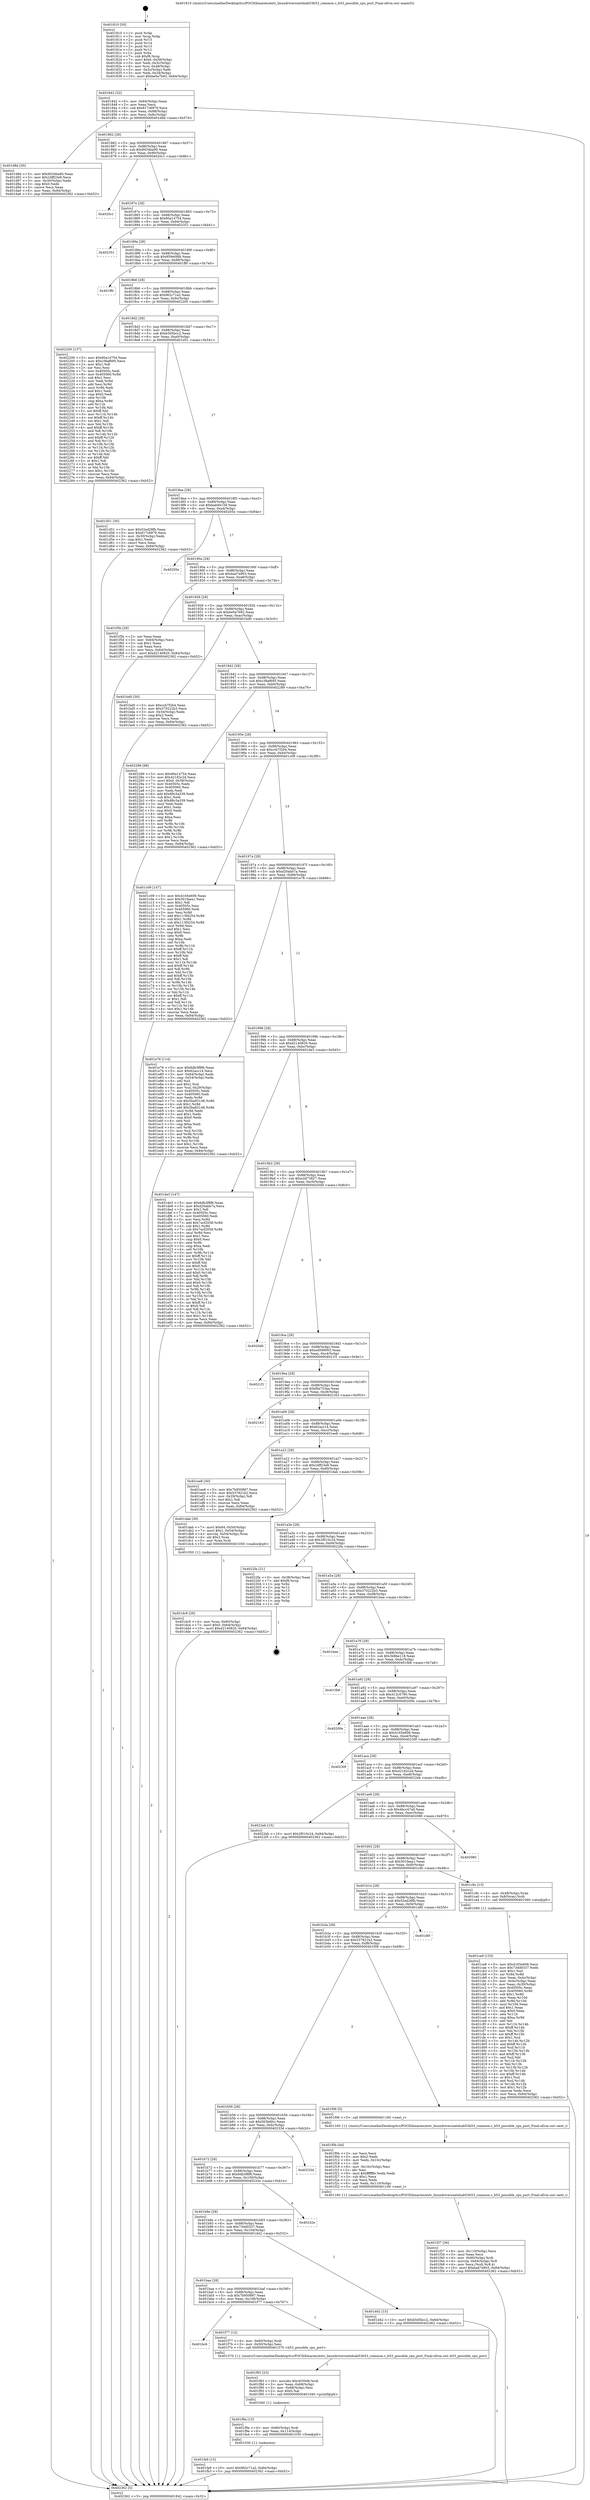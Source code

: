 digraph "0x401810" {
  label = "0x401810 (/mnt/c/Users/mathe/Desktop/tcc/POCII/binaries/extr_linuxdriversnetdsab53b53_common.c_b53_possible_cpu_port_Final-ollvm.out::main(0))"
  labelloc = "t"
  node[shape=record]

  Entry [label="",width=0.3,height=0.3,shape=circle,fillcolor=black,style=filled]
  "0x401842" [label="{
     0x401842 [32]\l
     | [instrs]\l
     &nbsp;&nbsp;0x401842 \<+6\>: mov -0x84(%rbp),%eax\l
     &nbsp;&nbsp;0x401848 \<+2\>: mov %eax,%ecx\l
     &nbsp;&nbsp;0x40184a \<+6\>: sub $0x817c6979,%ecx\l
     &nbsp;&nbsp;0x401850 \<+6\>: mov %eax,-0x88(%rbp)\l
     &nbsp;&nbsp;0x401856 \<+6\>: mov %ecx,-0x8c(%rbp)\l
     &nbsp;&nbsp;0x40185c \<+6\>: je 0000000000401d8d \<main+0x57d\>\l
  }"]
  "0x401d8d" [label="{
     0x401d8d [30]\l
     | [instrs]\l
     &nbsp;&nbsp;0x401d8d \<+5\>: mov $0x9034ba90,%eax\l
     &nbsp;&nbsp;0x401d92 \<+5\>: mov $0x24ff23e9,%ecx\l
     &nbsp;&nbsp;0x401d97 \<+3\>: mov -0x30(%rbp),%edx\l
     &nbsp;&nbsp;0x401d9a \<+3\>: cmp $0x0,%edx\l
     &nbsp;&nbsp;0x401d9d \<+3\>: cmove %ecx,%eax\l
     &nbsp;&nbsp;0x401da0 \<+6\>: mov %eax,-0x84(%rbp)\l
     &nbsp;&nbsp;0x401da6 \<+5\>: jmp 0000000000402362 \<main+0xb52\>\l
  }"]
  "0x401862" [label="{
     0x401862 [28]\l
     | [instrs]\l
     &nbsp;&nbsp;0x401862 \<+5\>: jmp 0000000000401867 \<main+0x57\>\l
     &nbsp;&nbsp;0x401867 \<+6\>: mov -0x88(%rbp),%eax\l
     &nbsp;&nbsp;0x40186d \<+5\>: sub $0x9034ba90,%eax\l
     &nbsp;&nbsp;0x401872 \<+6\>: mov %eax,-0x90(%rbp)\l
     &nbsp;&nbsp;0x401878 \<+6\>: je 00000000004020c1 \<main+0x8b1\>\l
  }"]
  Exit [label="",width=0.3,height=0.3,shape=circle,fillcolor=black,style=filled,peripheries=2]
  "0x4020c1" [label="{
     0x4020c1\l
  }", style=dashed]
  "0x40187e" [label="{
     0x40187e [28]\l
     | [instrs]\l
     &nbsp;&nbsp;0x40187e \<+5\>: jmp 0000000000401883 \<main+0x73\>\l
     &nbsp;&nbsp;0x401883 \<+6\>: mov -0x88(%rbp),%eax\l
     &nbsp;&nbsp;0x401889 \<+5\>: sub $0x90a14754,%eax\l
     &nbsp;&nbsp;0x40188e \<+6\>: mov %eax,-0x94(%rbp)\l
     &nbsp;&nbsp;0x401894 \<+6\>: je 0000000000402351 \<main+0xb41\>\l
  }"]
  "0x401fa9" [label="{
     0x401fa9 [15]\l
     | [instrs]\l
     &nbsp;&nbsp;0x401fa9 \<+10\>: movl $0x962c71a2,-0x84(%rbp)\l
     &nbsp;&nbsp;0x401fb3 \<+5\>: jmp 0000000000402362 \<main+0xb52\>\l
  }"]
  "0x402351" [label="{
     0x402351\l
  }", style=dashed]
  "0x40189a" [label="{
     0x40189a [28]\l
     | [instrs]\l
     &nbsp;&nbsp;0x40189a \<+5\>: jmp 000000000040189f \<main+0x8f\>\l
     &nbsp;&nbsp;0x40189f \<+6\>: mov -0x88(%rbp),%eax\l
     &nbsp;&nbsp;0x4018a5 \<+5\>: sub $0x959e0fdb,%eax\l
     &nbsp;&nbsp;0x4018aa \<+6\>: mov %eax,-0x98(%rbp)\l
     &nbsp;&nbsp;0x4018b0 \<+6\>: je 0000000000401ff0 \<main+0x7e0\>\l
  }"]
  "0x401f9a" [label="{
     0x401f9a [15]\l
     | [instrs]\l
     &nbsp;&nbsp;0x401f9a \<+4\>: mov -0x60(%rbp),%rdi\l
     &nbsp;&nbsp;0x401f9e \<+6\>: mov %eax,-0x114(%rbp)\l
     &nbsp;&nbsp;0x401fa4 \<+5\>: call 0000000000401030 \<free@plt\>\l
     | [calls]\l
     &nbsp;&nbsp;0x401030 \{1\} (unknown)\l
  }"]
  "0x401ff0" [label="{
     0x401ff0\l
  }", style=dashed]
  "0x4018b6" [label="{
     0x4018b6 [28]\l
     | [instrs]\l
     &nbsp;&nbsp;0x4018b6 \<+5\>: jmp 00000000004018bb \<main+0xab\>\l
     &nbsp;&nbsp;0x4018bb \<+6\>: mov -0x88(%rbp),%eax\l
     &nbsp;&nbsp;0x4018c1 \<+5\>: sub $0x962c71a2,%eax\l
     &nbsp;&nbsp;0x4018c6 \<+6\>: mov %eax,-0x9c(%rbp)\l
     &nbsp;&nbsp;0x4018cc \<+6\>: je 0000000000402200 \<main+0x9f0\>\l
  }"]
  "0x401f83" [label="{
     0x401f83 [23]\l
     | [instrs]\l
     &nbsp;&nbsp;0x401f83 \<+10\>: movabs $0x4030d6,%rdi\l
     &nbsp;&nbsp;0x401f8d \<+3\>: mov %eax,-0x68(%rbp)\l
     &nbsp;&nbsp;0x401f90 \<+3\>: mov -0x68(%rbp),%esi\l
     &nbsp;&nbsp;0x401f93 \<+2\>: mov $0x0,%al\l
     &nbsp;&nbsp;0x401f95 \<+5\>: call 0000000000401040 \<printf@plt\>\l
     | [calls]\l
     &nbsp;&nbsp;0x401040 \{1\} (unknown)\l
  }"]
  "0x402200" [label="{
     0x402200 [137]\l
     | [instrs]\l
     &nbsp;&nbsp;0x402200 \<+5\>: mov $0x90a14754,%eax\l
     &nbsp;&nbsp;0x402205 \<+5\>: mov $0xc38af695,%ecx\l
     &nbsp;&nbsp;0x40220a \<+2\>: mov $0x1,%dl\l
     &nbsp;&nbsp;0x40220c \<+2\>: xor %esi,%esi\l
     &nbsp;&nbsp;0x40220e \<+7\>: mov 0x40505c,%edi\l
     &nbsp;&nbsp;0x402215 \<+8\>: mov 0x405060,%r8d\l
     &nbsp;&nbsp;0x40221d \<+3\>: sub $0x1,%esi\l
     &nbsp;&nbsp;0x402220 \<+3\>: mov %edi,%r9d\l
     &nbsp;&nbsp;0x402223 \<+3\>: add %esi,%r9d\l
     &nbsp;&nbsp;0x402226 \<+4\>: imul %r9d,%edi\l
     &nbsp;&nbsp;0x40222a \<+3\>: and $0x1,%edi\l
     &nbsp;&nbsp;0x40222d \<+3\>: cmp $0x0,%edi\l
     &nbsp;&nbsp;0x402230 \<+4\>: sete %r10b\l
     &nbsp;&nbsp;0x402234 \<+4\>: cmp $0xa,%r8d\l
     &nbsp;&nbsp;0x402238 \<+4\>: setl %r11b\l
     &nbsp;&nbsp;0x40223c \<+3\>: mov %r10b,%bl\l
     &nbsp;&nbsp;0x40223f \<+3\>: xor $0xff,%bl\l
     &nbsp;&nbsp;0x402242 \<+3\>: mov %r11b,%r14b\l
     &nbsp;&nbsp;0x402245 \<+4\>: xor $0xff,%r14b\l
     &nbsp;&nbsp;0x402249 \<+3\>: xor $0x1,%dl\l
     &nbsp;&nbsp;0x40224c \<+3\>: mov %bl,%r15b\l
     &nbsp;&nbsp;0x40224f \<+4\>: and $0xff,%r15b\l
     &nbsp;&nbsp;0x402253 \<+3\>: and %dl,%r10b\l
     &nbsp;&nbsp;0x402256 \<+3\>: mov %r14b,%r12b\l
     &nbsp;&nbsp;0x402259 \<+4\>: and $0xff,%r12b\l
     &nbsp;&nbsp;0x40225d \<+3\>: and %dl,%r11b\l
     &nbsp;&nbsp;0x402260 \<+3\>: or %r10b,%r15b\l
     &nbsp;&nbsp;0x402263 \<+3\>: or %r11b,%r12b\l
     &nbsp;&nbsp;0x402266 \<+3\>: xor %r12b,%r15b\l
     &nbsp;&nbsp;0x402269 \<+3\>: or %r14b,%bl\l
     &nbsp;&nbsp;0x40226c \<+3\>: xor $0xff,%bl\l
     &nbsp;&nbsp;0x40226f \<+3\>: or $0x1,%dl\l
     &nbsp;&nbsp;0x402272 \<+2\>: and %dl,%bl\l
     &nbsp;&nbsp;0x402274 \<+3\>: or %bl,%r15b\l
     &nbsp;&nbsp;0x402277 \<+4\>: test $0x1,%r15b\l
     &nbsp;&nbsp;0x40227b \<+3\>: cmovne %ecx,%eax\l
     &nbsp;&nbsp;0x40227e \<+6\>: mov %eax,-0x84(%rbp)\l
     &nbsp;&nbsp;0x402284 \<+5\>: jmp 0000000000402362 \<main+0xb52\>\l
  }"]
  "0x4018d2" [label="{
     0x4018d2 [28]\l
     | [instrs]\l
     &nbsp;&nbsp;0x4018d2 \<+5\>: jmp 00000000004018d7 \<main+0xc7\>\l
     &nbsp;&nbsp;0x4018d7 \<+6\>: mov -0x88(%rbp),%eax\l
     &nbsp;&nbsp;0x4018dd \<+5\>: sub $0xb5d5bcc2,%eax\l
     &nbsp;&nbsp;0x4018e2 \<+6\>: mov %eax,-0xa0(%rbp)\l
     &nbsp;&nbsp;0x4018e8 \<+6\>: je 0000000000401d51 \<main+0x541\>\l
  }"]
  "0x401bc6" [label="{
     0x401bc6\l
  }", style=dashed]
  "0x401d51" [label="{
     0x401d51 [30]\l
     | [instrs]\l
     &nbsp;&nbsp;0x401d51 \<+5\>: mov $0x52ed28fb,%eax\l
     &nbsp;&nbsp;0x401d56 \<+5\>: mov $0x817c6979,%ecx\l
     &nbsp;&nbsp;0x401d5b \<+3\>: mov -0x30(%rbp),%edx\l
     &nbsp;&nbsp;0x401d5e \<+3\>: cmp $0x1,%edx\l
     &nbsp;&nbsp;0x401d61 \<+3\>: cmovl %ecx,%eax\l
     &nbsp;&nbsp;0x401d64 \<+6\>: mov %eax,-0x84(%rbp)\l
     &nbsp;&nbsp;0x401d6a \<+5\>: jmp 0000000000402362 \<main+0xb52\>\l
  }"]
  "0x4018ee" [label="{
     0x4018ee [28]\l
     | [instrs]\l
     &nbsp;&nbsp;0x4018ee \<+5\>: jmp 00000000004018f3 \<main+0xe3\>\l
     &nbsp;&nbsp;0x4018f3 \<+6\>: mov -0x88(%rbp),%eax\l
     &nbsp;&nbsp;0x4018f9 \<+5\>: sub $0xbab94159,%eax\l
     &nbsp;&nbsp;0x4018fe \<+6\>: mov %eax,-0xa4(%rbp)\l
     &nbsp;&nbsp;0x401904 \<+6\>: je 000000000040205e \<main+0x84e\>\l
  }"]
  "0x401f77" [label="{
     0x401f77 [12]\l
     | [instrs]\l
     &nbsp;&nbsp;0x401f77 \<+4\>: mov -0x60(%rbp),%rdi\l
     &nbsp;&nbsp;0x401f7b \<+3\>: mov -0x50(%rbp),%esi\l
     &nbsp;&nbsp;0x401f7e \<+5\>: call 0000000000401570 \<b53_possible_cpu_port\>\l
     | [calls]\l
     &nbsp;&nbsp;0x401570 \{1\} (/mnt/c/Users/mathe/Desktop/tcc/POCII/binaries/extr_linuxdriversnetdsab53b53_common.c_b53_possible_cpu_port_Final-ollvm.out::b53_possible_cpu_port)\l
  }"]
  "0x40205e" [label="{
     0x40205e\l
  }", style=dashed]
  "0x40190a" [label="{
     0x40190a [28]\l
     | [instrs]\l
     &nbsp;&nbsp;0x40190a \<+5\>: jmp 000000000040190f \<main+0xff\>\l
     &nbsp;&nbsp;0x40190f \<+6\>: mov -0x88(%rbp),%eax\l
     &nbsp;&nbsp;0x401915 \<+5\>: sub $0xbad7e903,%eax\l
     &nbsp;&nbsp;0x40191a \<+6\>: mov %eax,-0xa8(%rbp)\l
     &nbsp;&nbsp;0x401920 \<+6\>: je 0000000000401f5b \<main+0x74b\>\l
  }"]
  "0x401f37" [label="{
     0x401f37 [36]\l
     | [instrs]\l
     &nbsp;&nbsp;0x401f37 \<+6\>: mov -0x110(%rbp),%ecx\l
     &nbsp;&nbsp;0x401f3d \<+3\>: imul %eax,%ecx\l
     &nbsp;&nbsp;0x401f40 \<+4\>: mov -0x60(%rbp),%rdi\l
     &nbsp;&nbsp;0x401f44 \<+4\>: movslq -0x64(%rbp),%r8\l
     &nbsp;&nbsp;0x401f48 \<+4\>: mov %ecx,(%rdi,%r8,4)\l
     &nbsp;&nbsp;0x401f4c \<+10\>: movl $0xbad7e903,-0x84(%rbp)\l
     &nbsp;&nbsp;0x401f56 \<+5\>: jmp 0000000000402362 \<main+0xb52\>\l
  }"]
  "0x401f5b" [label="{
     0x401f5b [28]\l
     | [instrs]\l
     &nbsp;&nbsp;0x401f5b \<+2\>: xor %eax,%eax\l
     &nbsp;&nbsp;0x401f5d \<+3\>: mov -0x64(%rbp),%ecx\l
     &nbsp;&nbsp;0x401f60 \<+3\>: sub $0x1,%eax\l
     &nbsp;&nbsp;0x401f63 \<+2\>: sub %eax,%ecx\l
     &nbsp;&nbsp;0x401f65 \<+3\>: mov %ecx,-0x64(%rbp)\l
     &nbsp;&nbsp;0x401f68 \<+10\>: movl $0xd2140820,-0x84(%rbp)\l
     &nbsp;&nbsp;0x401f72 \<+5\>: jmp 0000000000402362 \<main+0xb52\>\l
  }"]
  "0x401926" [label="{
     0x401926 [28]\l
     | [instrs]\l
     &nbsp;&nbsp;0x401926 \<+5\>: jmp 000000000040192b \<main+0x11b\>\l
     &nbsp;&nbsp;0x40192b \<+6\>: mov -0x88(%rbp),%eax\l
     &nbsp;&nbsp;0x401931 \<+5\>: sub $0xbe0a7b92,%eax\l
     &nbsp;&nbsp;0x401936 \<+6\>: mov %eax,-0xac(%rbp)\l
     &nbsp;&nbsp;0x40193c \<+6\>: je 0000000000401bd0 \<main+0x3c0\>\l
  }"]
  "0x401f0b" [label="{
     0x401f0b [44]\l
     | [instrs]\l
     &nbsp;&nbsp;0x401f0b \<+2\>: xor %ecx,%ecx\l
     &nbsp;&nbsp;0x401f0d \<+5\>: mov $0x2,%edx\l
     &nbsp;&nbsp;0x401f12 \<+6\>: mov %edx,-0x10c(%rbp)\l
     &nbsp;&nbsp;0x401f18 \<+1\>: cltd\l
     &nbsp;&nbsp;0x401f19 \<+6\>: mov -0x10c(%rbp),%esi\l
     &nbsp;&nbsp;0x401f1f \<+2\>: idiv %esi\l
     &nbsp;&nbsp;0x401f21 \<+6\>: imul $0xfffffffe,%edx,%edx\l
     &nbsp;&nbsp;0x401f27 \<+3\>: sub $0x1,%ecx\l
     &nbsp;&nbsp;0x401f2a \<+2\>: sub %ecx,%edx\l
     &nbsp;&nbsp;0x401f2c \<+6\>: mov %edx,-0x110(%rbp)\l
     &nbsp;&nbsp;0x401f32 \<+5\>: call 0000000000401160 \<next_i\>\l
     | [calls]\l
     &nbsp;&nbsp;0x401160 \{1\} (/mnt/c/Users/mathe/Desktop/tcc/POCII/binaries/extr_linuxdriversnetdsab53b53_common.c_b53_possible_cpu_port_Final-ollvm.out::next_i)\l
  }"]
  "0x401bd0" [label="{
     0x401bd0 [30]\l
     | [instrs]\l
     &nbsp;&nbsp;0x401bd0 \<+5\>: mov $0xccb7f2b4,%eax\l
     &nbsp;&nbsp;0x401bd5 \<+5\>: mov $0x370222b3,%ecx\l
     &nbsp;&nbsp;0x401bda \<+3\>: mov -0x34(%rbp),%edx\l
     &nbsp;&nbsp;0x401bdd \<+3\>: cmp $0x2,%edx\l
     &nbsp;&nbsp;0x401be0 \<+3\>: cmovne %ecx,%eax\l
     &nbsp;&nbsp;0x401be3 \<+6\>: mov %eax,-0x84(%rbp)\l
     &nbsp;&nbsp;0x401be9 \<+5\>: jmp 0000000000402362 \<main+0xb52\>\l
  }"]
  "0x401942" [label="{
     0x401942 [28]\l
     | [instrs]\l
     &nbsp;&nbsp;0x401942 \<+5\>: jmp 0000000000401947 \<main+0x137\>\l
     &nbsp;&nbsp;0x401947 \<+6\>: mov -0x88(%rbp),%eax\l
     &nbsp;&nbsp;0x40194d \<+5\>: sub $0xc38af695,%eax\l
     &nbsp;&nbsp;0x401952 \<+6\>: mov %eax,-0xb0(%rbp)\l
     &nbsp;&nbsp;0x401958 \<+6\>: je 0000000000402289 \<main+0xa79\>\l
  }"]
  "0x402362" [label="{
     0x402362 [5]\l
     | [instrs]\l
     &nbsp;&nbsp;0x402362 \<+5\>: jmp 0000000000401842 \<main+0x32\>\l
  }"]
  "0x401810" [label="{
     0x401810 [50]\l
     | [instrs]\l
     &nbsp;&nbsp;0x401810 \<+1\>: push %rbp\l
     &nbsp;&nbsp;0x401811 \<+3\>: mov %rsp,%rbp\l
     &nbsp;&nbsp;0x401814 \<+2\>: push %r15\l
     &nbsp;&nbsp;0x401816 \<+2\>: push %r14\l
     &nbsp;&nbsp;0x401818 \<+2\>: push %r13\l
     &nbsp;&nbsp;0x40181a \<+2\>: push %r12\l
     &nbsp;&nbsp;0x40181c \<+1\>: push %rbx\l
     &nbsp;&nbsp;0x40181d \<+7\>: sub $0xf8,%rsp\l
     &nbsp;&nbsp;0x401824 \<+7\>: movl $0x0,-0x38(%rbp)\l
     &nbsp;&nbsp;0x40182b \<+3\>: mov %edi,-0x3c(%rbp)\l
     &nbsp;&nbsp;0x40182e \<+4\>: mov %rsi,-0x48(%rbp)\l
     &nbsp;&nbsp;0x401832 \<+3\>: mov -0x3c(%rbp),%edi\l
     &nbsp;&nbsp;0x401835 \<+3\>: mov %edi,-0x34(%rbp)\l
     &nbsp;&nbsp;0x401838 \<+10\>: movl $0xbe0a7b92,-0x84(%rbp)\l
  }"]
  "0x401dc9" [label="{
     0x401dc9 [26]\l
     | [instrs]\l
     &nbsp;&nbsp;0x401dc9 \<+4\>: mov %rax,-0x60(%rbp)\l
     &nbsp;&nbsp;0x401dcd \<+7\>: movl $0x0,-0x64(%rbp)\l
     &nbsp;&nbsp;0x401dd4 \<+10\>: movl $0xd2140820,-0x84(%rbp)\l
     &nbsp;&nbsp;0x401dde \<+5\>: jmp 0000000000402362 \<main+0xb52\>\l
  }"]
  "0x402289" [label="{
     0x402289 [98]\l
     | [instrs]\l
     &nbsp;&nbsp;0x402289 \<+5\>: mov $0x90a14754,%eax\l
     &nbsp;&nbsp;0x40228e \<+5\>: mov $0x42182c2d,%ecx\l
     &nbsp;&nbsp;0x402293 \<+7\>: movl $0x0,-0x38(%rbp)\l
     &nbsp;&nbsp;0x40229a \<+7\>: mov 0x40505c,%edx\l
     &nbsp;&nbsp;0x4022a1 \<+7\>: mov 0x405060,%esi\l
     &nbsp;&nbsp;0x4022a8 \<+2\>: mov %edx,%edi\l
     &nbsp;&nbsp;0x4022aa \<+6\>: add $0x88c3a339,%edi\l
     &nbsp;&nbsp;0x4022b0 \<+3\>: sub $0x1,%edi\l
     &nbsp;&nbsp;0x4022b3 \<+6\>: sub $0x88c3a339,%edi\l
     &nbsp;&nbsp;0x4022b9 \<+3\>: imul %edi,%edx\l
     &nbsp;&nbsp;0x4022bc \<+3\>: and $0x1,%edx\l
     &nbsp;&nbsp;0x4022bf \<+3\>: cmp $0x0,%edx\l
     &nbsp;&nbsp;0x4022c2 \<+4\>: sete %r8b\l
     &nbsp;&nbsp;0x4022c6 \<+3\>: cmp $0xa,%esi\l
     &nbsp;&nbsp;0x4022c9 \<+4\>: setl %r9b\l
     &nbsp;&nbsp;0x4022cd \<+3\>: mov %r8b,%r10b\l
     &nbsp;&nbsp;0x4022d0 \<+3\>: and %r9b,%r10b\l
     &nbsp;&nbsp;0x4022d3 \<+3\>: xor %r9b,%r8b\l
     &nbsp;&nbsp;0x4022d6 \<+3\>: or %r8b,%r10b\l
     &nbsp;&nbsp;0x4022d9 \<+4\>: test $0x1,%r10b\l
     &nbsp;&nbsp;0x4022dd \<+3\>: cmovne %ecx,%eax\l
     &nbsp;&nbsp;0x4022e0 \<+6\>: mov %eax,-0x84(%rbp)\l
     &nbsp;&nbsp;0x4022e6 \<+5\>: jmp 0000000000402362 \<main+0xb52\>\l
  }"]
  "0x40195e" [label="{
     0x40195e [28]\l
     | [instrs]\l
     &nbsp;&nbsp;0x40195e \<+5\>: jmp 0000000000401963 \<main+0x153\>\l
     &nbsp;&nbsp;0x401963 \<+6\>: mov -0x88(%rbp),%eax\l
     &nbsp;&nbsp;0x401969 \<+5\>: sub $0xccb7f2b4,%eax\l
     &nbsp;&nbsp;0x40196e \<+6\>: mov %eax,-0xb4(%rbp)\l
     &nbsp;&nbsp;0x401974 \<+6\>: je 0000000000401c09 \<main+0x3f9\>\l
  }"]
  "0x401baa" [label="{
     0x401baa [28]\l
     | [instrs]\l
     &nbsp;&nbsp;0x401baa \<+5\>: jmp 0000000000401baf \<main+0x39f\>\l
     &nbsp;&nbsp;0x401baf \<+6\>: mov -0x88(%rbp),%eax\l
     &nbsp;&nbsp;0x401bb5 \<+5\>: sub $0x7b950887,%eax\l
     &nbsp;&nbsp;0x401bba \<+6\>: mov %eax,-0x108(%rbp)\l
     &nbsp;&nbsp;0x401bc0 \<+6\>: je 0000000000401f77 \<main+0x767\>\l
  }"]
  "0x401c09" [label="{
     0x401c09 [147]\l
     | [instrs]\l
     &nbsp;&nbsp;0x401c09 \<+5\>: mov $0x4165e606,%eax\l
     &nbsp;&nbsp;0x401c0e \<+5\>: mov $0x501faea1,%ecx\l
     &nbsp;&nbsp;0x401c13 \<+2\>: mov $0x1,%dl\l
     &nbsp;&nbsp;0x401c15 \<+7\>: mov 0x40505c,%esi\l
     &nbsp;&nbsp;0x401c1c \<+7\>: mov 0x405060,%edi\l
     &nbsp;&nbsp;0x401c23 \<+3\>: mov %esi,%r8d\l
     &nbsp;&nbsp;0x401c26 \<+7\>: add $0x113f4254,%r8d\l
     &nbsp;&nbsp;0x401c2d \<+4\>: sub $0x1,%r8d\l
     &nbsp;&nbsp;0x401c31 \<+7\>: sub $0x113f4254,%r8d\l
     &nbsp;&nbsp;0x401c38 \<+4\>: imul %r8d,%esi\l
     &nbsp;&nbsp;0x401c3c \<+3\>: and $0x1,%esi\l
     &nbsp;&nbsp;0x401c3f \<+3\>: cmp $0x0,%esi\l
     &nbsp;&nbsp;0x401c42 \<+4\>: sete %r9b\l
     &nbsp;&nbsp;0x401c46 \<+3\>: cmp $0xa,%edi\l
     &nbsp;&nbsp;0x401c49 \<+4\>: setl %r10b\l
     &nbsp;&nbsp;0x401c4d \<+3\>: mov %r9b,%r11b\l
     &nbsp;&nbsp;0x401c50 \<+4\>: xor $0xff,%r11b\l
     &nbsp;&nbsp;0x401c54 \<+3\>: mov %r10b,%bl\l
     &nbsp;&nbsp;0x401c57 \<+3\>: xor $0xff,%bl\l
     &nbsp;&nbsp;0x401c5a \<+3\>: xor $0x1,%dl\l
     &nbsp;&nbsp;0x401c5d \<+3\>: mov %r11b,%r14b\l
     &nbsp;&nbsp;0x401c60 \<+4\>: and $0xff,%r14b\l
     &nbsp;&nbsp;0x401c64 \<+3\>: and %dl,%r9b\l
     &nbsp;&nbsp;0x401c67 \<+3\>: mov %bl,%r15b\l
     &nbsp;&nbsp;0x401c6a \<+4\>: and $0xff,%r15b\l
     &nbsp;&nbsp;0x401c6e \<+3\>: and %dl,%r10b\l
     &nbsp;&nbsp;0x401c71 \<+3\>: or %r9b,%r14b\l
     &nbsp;&nbsp;0x401c74 \<+3\>: or %r10b,%r15b\l
     &nbsp;&nbsp;0x401c77 \<+3\>: xor %r15b,%r14b\l
     &nbsp;&nbsp;0x401c7a \<+3\>: or %bl,%r11b\l
     &nbsp;&nbsp;0x401c7d \<+4\>: xor $0xff,%r11b\l
     &nbsp;&nbsp;0x401c81 \<+3\>: or $0x1,%dl\l
     &nbsp;&nbsp;0x401c84 \<+3\>: and %dl,%r11b\l
     &nbsp;&nbsp;0x401c87 \<+3\>: or %r11b,%r14b\l
     &nbsp;&nbsp;0x401c8a \<+4\>: test $0x1,%r14b\l
     &nbsp;&nbsp;0x401c8e \<+3\>: cmovne %ecx,%eax\l
     &nbsp;&nbsp;0x401c91 \<+6\>: mov %eax,-0x84(%rbp)\l
     &nbsp;&nbsp;0x401c97 \<+5\>: jmp 0000000000402362 \<main+0xb52\>\l
  }"]
  "0x40197a" [label="{
     0x40197a [28]\l
     | [instrs]\l
     &nbsp;&nbsp;0x40197a \<+5\>: jmp 000000000040197f \<main+0x16f\>\l
     &nbsp;&nbsp;0x40197f \<+6\>: mov -0x88(%rbp),%eax\l
     &nbsp;&nbsp;0x401985 \<+5\>: sub $0xd20abb7a,%eax\l
     &nbsp;&nbsp;0x40198a \<+6\>: mov %eax,-0xb8(%rbp)\l
     &nbsp;&nbsp;0x401990 \<+6\>: je 0000000000401e76 \<main+0x666\>\l
  }"]
  "0x401d42" [label="{
     0x401d42 [15]\l
     | [instrs]\l
     &nbsp;&nbsp;0x401d42 \<+10\>: movl $0xb5d5bcc2,-0x84(%rbp)\l
     &nbsp;&nbsp;0x401d4c \<+5\>: jmp 0000000000402362 \<main+0xb52\>\l
  }"]
  "0x401e76" [label="{
     0x401e76 [114]\l
     | [instrs]\l
     &nbsp;&nbsp;0x401e76 \<+5\>: mov $0x6db3f8f6,%eax\l
     &nbsp;&nbsp;0x401e7b \<+5\>: mov $0x62acc14,%ecx\l
     &nbsp;&nbsp;0x401e80 \<+3\>: mov -0x64(%rbp),%edx\l
     &nbsp;&nbsp;0x401e83 \<+3\>: cmp -0x54(%rbp),%edx\l
     &nbsp;&nbsp;0x401e86 \<+4\>: setl %sil\l
     &nbsp;&nbsp;0x401e8a \<+4\>: and $0x1,%sil\l
     &nbsp;&nbsp;0x401e8e \<+4\>: mov %sil,-0x29(%rbp)\l
     &nbsp;&nbsp;0x401e92 \<+7\>: mov 0x40505c,%edx\l
     &nbsp;&nbsp;0x401e99 \<+7\>: mov 0x405060,%edi\l
     &nbsp;&nbsp;0x401ea0 \<+3\>: mov %edx,%r8d\l
     &nbsp;&nbsp;0x401ea3 \<+7\>: sub $0x5ba83148,%r8d\l
     &nbsp;&nbsp;0x401eaa \<+4\>: sub $0x1,%r8d\l
     &nbsp;&nbsp;0x401eae \<+7\>: add $0x5ba83148,%r8d\l
     &nbsp;&nbsp;0x401eb5 \<+4\>: imul %r8d,%edx\l
     &nbsp;&nbsp;0x401eb9 \<+3\>: and $0x1,%edx\l
     &nbsp;&nbsp;0x401ebc \<+3\>: cmp $0x0,%edx\l
     &nbsp;&nbsp;0x401ebf \<+4\>: sete %sil\l
     &nbsp;&nbsp;0x401ec3 \<+3\>: cmp $0xa,%edi\l
     &nbsp;&nbsp;0x401ec6 \<+4\>: setl %r9b\l
     &nbsp;&nbsp;0x401eca \<+3\>: mov %sil,%r10b\l
     &nbsp;&nbsp;0x401ecd \<+3\>: and %r9b,%r10b\l
     &nbsp;&nbsp;0x401ed0 \<+3\>: xor %r9b,%sil\l
     &nbsp;&nbsp;0x401ed3 \<+3\>: or %sil,%r10b\l
     &nbsp;&nbsp;0x401ed6 \<+4\>: test $0x1,%r10b\l
     &nbsp;&nbsp;0x401eda \<+3\>: cmovne %ecx,%eax\l
     &nbsp;&nbsp;0x401edd \<+6\>: mov %eax,-0x84(%rbp)\l
     &nbsp;&nbsp;0x401ee3 \<+5\>: jmp 0000000000402362 \<main+0xb52\>\l
  }"]
  "0x401996" [label="{
     0x401996 [28]\l
     | [instrs]\l
     &nbsp;&nbsp;0x401996 \<+5\>: jmp 000000000040199b \<main+0x18b\>\l
     &nbsp;&nbsp;0x40199b \<+6\>: mov -0x88(%rbp),%eax\l
     &nbsp;&nbsp;0x4019a1 \<+5\>: sub $0xd2140820,%eax\l
     &nbsp;&nbsp;0x4019a6 \<+6\>: mov %eax,-0xbc(%rbp)\l
     &nbsp;&nbsp;0x4019ac \<+6\>: je 0000000000401de3 \<main+0x5d3\>\l
  }"]
  "0x401b8e" [label="{
     0x401b8e [28]\l
     | [instrs]\l
     &nbsp;&nbsp;0x401b8e \<+5\>: jmp 0000000000401b93 \<main+0x383\>\l
     &nbsp;&nbsp;0x401b93 \<+6\>: mov -0x88(%rbp),%eax\l
     &nbsp;&nbsp;0x401b99 \<+5\>: sub $0x73dd0337,%eax\l
     &nbsp;&nbsp;0x401b9e \<+6\>: mov %eax,-0x104(%rbp)\l
     &nbsp;&nbsp;0x401ba4 \<+6\>: je 0000000000401d42 \<main+0x532\>\l
  }"]
  "0x401de3" [label="{
     0x401de3 [147]\l
     | [instrs]\l
     &nbsp;&nbsp;0x401de3 \<+5\>: mov $0x6db3f8f6,%eax\l
     &nbsp;&nbsp;0x401de8 \<+5\>: mov $0xd20abb7a,%ecx\l
     &nbsp;&nbsp;0x401ded \<+2\>: mov $0x1,%dl\l
     &nbsp;&nbsp;0x401def \<+7\>: mov 0x40505c,%esi\l
     &nbsp;&nbsp;0x401df6 \<+7\>: mov 0x405060,%edi\l
     &nbsp;&nbsp;0x401dfd \<+3\>: mov %esi,%r8d\l
     &nbsp;&nbsp;0x401e00 \<+7\>: add $0x7acf2058,%r8d\l
     &nbsp;&nbsp;0x401e07 \<+4\>: sub $0x1,%r8d\l
     &nbsp;&nbsp;0x401e0b \<+7\>: sub $0x7acf2058,%r8d\l
     &nbsp;&nbsp;0x401e12 \<+4\>: imul %r8d,%esi\l
     &nbsp;&nbsp;0x401e16 \<+3\>: and $0x1,%esi\l
     &nbsp;&nbsp;0x401e19 \<+3\>: cmp $0x0,%esi\l
     &nbsp;&nbsp;0x401e1c \<+4\>: sete %r9b\l
     &nbsp;&nbsp;0x401e20 \<+3\>: cmp $0xa,%edi\l
     &nbsp;&nbsp;0x401e23 \<+4\>: setl %r10b\l
     &nbsp;&nbsp;0x401e27 \<+3\>: mov %r9b,%r11b\l
     &nbsp;&nbsp;0x401e2a \<+4\>: xor $0xff,%r11b\l
     &nbsp;&nbsp;0x401e2e \<+3\>: mov %r10b,%bl\l
     &nbsp;&nbsp;0x401e31 \<+3\>: xor $0xff,%bl\l
     &nbsp;&nbsp;0x401e34 \<+3\>: xor $0x0,%dl\l
     &nbsp;&nbsp;0x401e37 \<+3\>: mov %r11b,%r14b\l
     &nbsp;&nbsp;0x401e3a \<+4\>: and $0x0,%r14b\l
     &nbsp;&nbsp;0x401e3e \<+3\>: and %dl,%r9b\l
     &nbsp;&nbsp;0x401e41 \<+3\>: mov %bl,%r15b\l
     &nbsp;&nbsp;0x401e44 \<+4\>: and $0x0,%r15b\l
     &nbsp;&nbsp;0x401e48 \<+3\>: and %dl,%r10b\l
     &nbsp;&nbsp;0x401e4b \<+3\>: or %r9b,%r14b\l
     &nbsp;&nbsp;0x401e4e \<+3\>: or %r10b,%r15b\l
     &nbsp;&nbsp;0x401e51 \<+3\>: xor %r15b,%r14b\l
     &nbsp;&nbsp;0x401e54 \<+3\>: or %bl,%r11b\l
     &nbsp;&nbsp;0x401e57 \<+4\>: xor $0xff,%r11b\l
     &nbsp;&nbsp;0x401e5b \<+3\>: or $0x0,%dl\l
     &nbsp;&nbsp;0x401e5e \<+3\>: and %dl,%r11b\l
     &nbsp;&nbsp;0x401e61 \<+3\>: or %r11b,%r14b\l
     &nbsp;&nbsp;0x401e64 \<+4\>: test $0x1,%r14b\l
     &nbsp;&nbsp;0x401e68 \<+3\>: cmovne %ecx,%eax\l
     &nbsp;&nbsp;0x401e6b \<+6\>: mov %eax,-0x84(%rbp)\l
     &nbsp;&nbsp;0x401e71 \<+5\>: jmp 0000000000402362 \<main+0xb52\>\l
  }"]
  "0x4019b2" [label="{
     0x4019b2 [28]\l
     | [instrs]\l
     &nbsp;&nbsp;0x4019b2 \<+5\>: jmp 00000000004019b7 \<main+0x1a7\>\l
     &nbsp;&nbsp;0x4019b7 \<+6\>: mov -0x88(%rbp),%eax\l
     &nbsp;&nbsp;0x4019bd \<+5\>: sub $0xe2d73827,%eax\l
     &nbsp;&nbsp;0x4019c2 \<+6\>: mov %eax,-0xc0(%rbp)\l
     &nbsp;&nbsp;0x4019c8 \<+6\>: je 00000000004020d0 \<main+0x8c0\>\l
  }"]
  "0x40232e" [label="{
     0x40232e\l
  }", style=dashed]
  "0x4020d0" [label="{
     0x4020d0\l
  }", style=dashed]
  "0x4019ce" [label="{
     0x4019ce [28]\l
     | [instrs]\l
     &nbsp;&nbsp;0x4019ce \<+5\>: jmp 00000000004019d3 \<main+0x1c3\>\l
     &nbsp;&nbsp;0x4019d3 \<+6\>: mov -0x88(%rbp),%eax\l
     &nbsp;&nbsp;0x4019d9 \<+5\>: sub $0xed599003,%eax\l
     &nbsp;&nbsp;0x4019de \<+6\>: mov %eax,-0xc4(%rbp)\l
     &nbsp;&nbsp;0x4019e4 \<+6\>: je 00000000004021f1 \<main+0x9e1\>\l
  }"]
  "0x401b72" [label="{
     0x401b72 [28]\l
     | [instrs]\l
     &nbsp;&nbsp;0x401b72 \<+5\>: jmp 0000000000401b77 \<main+0x367\>\l
     &nbsp;&nbsp;0x401b77 \<+6\>: mov -0x88(%rbp),%eax\l
     &nbsp;&nbsp;0x401b7d \<+5\>: sub $0x6db3f8f6,%eax\l
     &nbsp;&nbsp;0x401b82 \<+6\>: mov %eax,-0x100(%rbp)\l
     &nbsp;&nbsp;0x401b88 \<+6\>: je 000000000040232e \<main+0xb1e\>\l
  }"]
  "0x4021f1" [label="{
     0x4021f1\l
  }", style=dashed]
  "0x4019ea" [label="{
     0x4019ea [28]\l
     | [instrs]\l
     &nbsp;&nbsp;0x4019ea \<+5\>: jmp 00000000004019ef \<main+0x1df\>\l
     &nbsp;&nbsp;0x4019ef \<+6\>: mov -0x88(%rbp),%eax\l
     &nbsp;&nbsp;0x4019f5 \<+5\>: sub $0xf6a753aa,%eax\l
     &nbsp;&nbsp;0x4019fa \<+6\>: mov %eax,-0xc8(%rbp)\l
     &nbsp;&nbsp;0x401a00 \<+6\>: je 0000000000402163 \<main+0x953\>\l
  }"]
  "0x40233d" [label="{
     0x40233d\l
  }", style=dashed]
  "0x402163" [label="{
     0x402163\l
  }", style=dashed]
  "0x401a06" [label="{
     0x401a06 [28]\l
     | [instrs]\l
     &nbsp;&nbsp;0x401a06 \<+5\>: jmp 0000000000401a0b \<main+0x1fb\>\l
     &nbsp;&nbsp;0x401a0b \<+6\>: mov -0x88(%rbp),%eax\l
     &nbsp;&nbsp;0x401a11 \<+5\>: sub $0x62acc14,%eax\l
     &nbsp;&nbsp;0x401a16 \<+6\>: mov %eax,-0xcc(%rbp)\l
     &nbsp;&nbsp;0x401a1c \<+6\>: je 0000000000401ee8 \<main+0x6d8\>\l
  }"]
  "0x401b56" [label="{
     0x401b56 [28]\l
     | [instrs]\l
     &nbsp;&nbsp;0x401b56 \<+5\>: jmp 0000000000401b5b \<main+0x34b\>\l
     &nbsp;&nbsp;0x401b5b \<+6\>: mov -0x88(%rbp),%eax\l
     &nbsp;&nbsp;0x401b61 \<+5\>: sub $0x563b6fcc,%eax\l
     &nbsp;&nbsp;0x401b66 \<+6\>: mov %eax,-0xfc(%rbp)\l
     &nbsp;&nbsp;0x401b6c \<+6\>: je 000000000040233d \<main+0xb2d\>\l
  }"]
  "0x401ee8" [label="{
     0x401ee8 [30]\l
     | [instrs]\l
     &nbsp;&nbsp;0x401ee8 \<+5\>: mov $0x7b950887,%eax\l
     &nbsp;&nbsp;0x401eed \<+5\>: mov $0x537821b2,%ecx\l
     &nbsp;&nbsp;0x401ef2 \<+3\>: mov -0x29(%rbp),%dl\l
     &nbsp;&nbsp;0x401ef5 \<+3\>: test $0x1,%dl\l
     &nbsp;&nbsp;0x401ef8 \<+3\>: cmovne %ecx,%eax\l
     &nbsp;&nbsp;0x401efb \<+6\>: mov %eax,-0x84(%rbp)\l
     &nbsp;&nbsp;0x401f01 \<+5\>: jmp 0000000000402362 \<main+0xb52\>\l
  }"]
  "0x401a22" [label="{
     0x401a22 [28]\l
     | [instrs]\l
     &nbsp;&nbsp;0x401a22 \<+5\>: jmp 0000000000401a27 \<main+0x217\>\l
     &nbsp;&nbsp;0x401a27 \<+6\>: mov -0x88(%rbp),%eax\l
     &nbsp;&nbsp;0x401a2d \<+5\>: sub $0x24ff23e9,%eax\l
     &nbsp;&nbsp;0x401a32 \<+6\>: mov %eax,-0xd0(%rbp)\l
     &nbsp;&nbsp;0x401a38 \<+6\>: je 0000000000401dab \<main+0x59b\>\l
  }"]
  "0x401f06" [label="{
     0x401f06 [5]\l
     | [instrs]\l
     &nbsp;&nbsp;0x401f06 \<+5\>: call 0000000000401160 \<next_i\>\l
     | [calls]\l
     &nbsp;&nbsp;0x401160 \{1\} (/mnt/c/Users/mathe/Desktop/tcc/POCII/binaries/extr_linuxdriversnetdsab53b53_common.c_b53_possible_cpu_port_Final-ollvm.out::next_i)\l
  }"]
  "0x401dab" [label="{
     0x401dab [30]\l
     | [instrs]\l
     &nbsp;&nbsp;0x401dab \<+7\>: movl $0x64,-0x50(%rbp)\l
     &nbsp;&nbsp;0x401db2 \<+7\>: movl $0x1,-0x54(%rbp)\l
     &nbsp;&nbsp;0x401db9 \<+4\>: movslq -0x54(%rbp),%rax\l
     &nbsp;&nbsp;0x401dbd \<+4\>: shl $0x2,%rax\l
     &nbsp;&nbsp;0x401dc1 \<+3\>: mov %rax,%rdi\l
     &nbsp;&nbsp;0x401dc4 \<+5\>: call 0000000000401050 \<malloc@plt\>\l
     | [calls]\l
     &nbsp;&nbsp;0x401050 \{1\} (unknown)\l
  }"]
  "0x401a3e" [label="{
     0x401a3e [28]\l
     | [instrs]\l
     &nbsp;&nbsp;0x401a3e \<+5\>: jmp 0000000000401a43 \<main+0x233\>\l
     &nbsp;&nbsp;0x401a43 \<+6\>: mov -0x88(%rbp),%eax\l
     &nbsp;&nbsp;0x401a49 \<+5\>: sub $0x2f010c24,%eax\l
     &nbsp;&nbsp;0x401a4e \<+6\>: mov %eax,-0xd4(%rbp)\l
     &nbsp;&nbsp;0x401a54 \<+6\>: je 00000000004022fa \<main+0xaea\>\l
  }"]
  "0x401b3a" [label="{
     0x401b3a [28]\l
     | [instrs]\l
     &nbsp;&nbsp;0x401b3a \<+5\>: jmp 0000000000401b3f \<main+0x32f\>\l
     &nbsp;&nbsp;0x401b3f \<+6\>: mov -0x88(%rbp),%eax\l
     &nbsp;&nbsp;0x401b45 \<+5\>: sub $0x537821b2,%eax\l
     &nbsp;&nbsp;0x401b4a \<+6\>: mov %eax,-0xf8(%rbp)\l
     &nbsp;&nbsp;0x401b50 \<+6\>: je 0000000000401f06 \<main+0x6f6\>\l
  }"]
  "0x4022fa" [label="{
     0x4022fa [21]\l
     | [instrs]\l
     &nbsp;&nbsp;0x4022fa \<+3\>: mov -0x38(%rbp),%eax\l
     &nbsp;&nbsp;0x4022fd \<+7\>: add $0xf8,%rsp\l
     &nbsp;&nbsp;0x402304 \<+1\>: pop %rbx\l
     &nbsp;&nbsp;0x402305 \<+2\>: pop %r12\l
     &nbsp;&nbsp;0x402307 \<+2\>: pop %r13\l
     &nbsp;&nbsp;0x402309 \<+2\>: pop %r14\l
     &nbsp;&nbsp;0x40230b \<+2\>: pop %r15\l
     &nbsp;&nbsp;0x40230d \<+1\>: pop %rbp\l
     &nbsp;&nbsp;0x40230e \<+1\>: ret\l
  }"]
  "0x401a5a" [label="{
     0x401a5a [28]\l
     | [instrs]\l
     &nbsp;&nbsp;0x401a5a \<+5\>: jmp 0000000000401a5f \<main+0x24f\>\l
     &nbsp;&nbsp;0x401a5f \<+6\>: mov -0x88(%rbp),%eax\l
     &nbsp;&nbsp;0x401a65 \<+5\>: sub $0x370222b3,%eax\l
     &nbsp;&nbsp;0x401a6a \<+6\>: mov %eax,-0xd8(%rbp)\l
     &nbsp;&nbsp;0x401a70 \<+6\>: je 0000000000401bee \<main+0x3de\>\l
  }"]
  "0x401d6f" [label="{
     0x401d6f\l
  }", style=dashed]
  "0x401bee" [label="{
     0x401bee\l
  }", style=dashed]
  "0x401a76" [label="{
     0x401a76 [28]\l
     | [instrs]\l
     &nbsp;&nbsp;0x401a76 \<+5\>: jmp 0000000000401a7b \<main+0x26b\>\l
     &nbsp;&nbsp;0x401a7b \<+6\>: mov -0x88(%rbp),%eax\l
     &nbsp;&nbsp;0x401a81 \<+5\>: sub $0x3b8be118,%eax\l
     &nbsp;&nbsp;0x401a86 \<+6\>: mov %eax,-0xdc(%rbp)\l
     &nbsp;&nbsp;0x401a8c \<+6\>: je 0000000000401fb8 \<main+0x7a8\>\l
  }"]
  "0x401ca9" [label="{
     0x401ca9 [153]\l
     | [instrs]\l
     &nbsp;&nbsp;0x401ca9 \<+5\>: mov $0x4165e606,%ecx\l
     &nbsp;&nbsp;0x401cae \<+5\>: mov $0x73dd0337,%edx\l
     &nbsp;&nbsp;0x401cb3 \<+3\>: mov $0x1,%sil\l
     &nbsp;&nbsp;0x401cb6 \<+3\>: xor %r8d,%r8d\l
     &nbsp;&nbsp;0x401cb9 \<+3\>: mov %eax,-0x4c(%rbp)\l
     &nbsp;&nbsp;0x401cbc \<+3\>: mov -0x4c(%rbp),%eax\l
     &nbsp;&nbsp;0x401cbf \<+3\>: mov %eax,-0x30(%rbp)\l
     &nbsp;&nbsp;0x401cc2 \<+7\>: mov 0x40505c,%eax\l
     &nbsp;&nbsp;0x401cc9 \<+8\>: mov 0x405060,%r9d\l
     &nbsp;&nbsp;0x401cd1 \<+4\>: sub $0x1,%r8d\l
     &nbsp;&nbsp;0x401cd5 \<+3\>: mov %eax,%r10d\l
     &nbsp;&nbsp;0x401cd8 \<+3\>: add %r8d,%r10d\l
     &nbsp;&nbsp;0x401cdb \<+4\>: imul %r10d,%eax\l
     &nbsp;&nbsp;0x401cdf \<+3\>: and $0x1,%eax\l
     &nbsp;&nbsp;0x401ce2 \<+3\>: cmp $0x0,%eax\l
     &nbsp;&nbsp;0x401ce5 \<+4\>: sete %r11b\l
     &nbsp;&nbsp;0x401ce9 \<+4\>: cmp $0xa,%r9d\l
     &nbsp;&nbsp;0x401ced \<+3\>: setl %bl\l
     &nbsp;&nbsp;0x401cf0 \<+3\>: mov %r11b,%r14b\l
     &nbsp;&nbsp;0x401cf3 \<+4\>: xor $0xff,%r14b\l
     &nbsp;&nbsp;0x401cf7 \<+3\>: mov %bl,%r15b\l
     &nbsp;&nbsp;0x401cfa \<+4\>: xor $0xff,%r15b\l
     &nbsp;&nbsp;0x401cfe \<+4\>: xor $0x1,%sil\l
     &nbsp;&nbsp;0x401d02 \<+3\>: mov %r14b,%r12b\l
     &nbsp;&nbsp;0x401d05 \<+4\>: and $0xff,%r12b\l
     &nbsp;&nbsp;0x401d09 \<+3\>: and %sil,%r11b\l
     &nbsp;&nbsp;0x401d0c \<+3\>: mov %r15b,%r13b\l
     &nbsp;&nbsp;0x401d0f \<+4\>: and $0xff,%r13b\l
     &nbsp;&nbsp;0x401d13 \<+3\>: and %sil,%bl\l
     &nbsp;&nbsp;0x401d16 \<+3\>: or %r11b,%r12b\l
     &nbsp;&nbsp;0x401d19 \<+3\>: or %bl,%r13b\l
     &nbsp;&nbsp;0x401d1c \<+3\>: xor %r13b,%r12b\l
     &nbsp;&nbsp;0x401d1f \<+3\>: or %r15b,%r14b\l
     &nbsp;&nbsp;0x401d22 \<+4\>: xor $0xff,%r14b\l
     &nbsp;&nbsp;0x401d26 \<+4\>: or $0x1,%sil\l
     &nbsp;&nbsp;0x401d2a \<+3\>: and %sil,%r14b\l
     &nbsp;&nbsp;0x401d2d \<+3\>: or %r14b,%r12b\l
     &nbsp;&nbsp;0x401d30 \<+4\>: test $0x1,%r12b\l
     &nbsp;&nbsp;0x401d34 \<+3\>: cmovne %edx,%ecx\l
     &nbsp;&nbsp;0x401d37 \<+6\>: mov %ecx,-0x84(%rbp)\l
     &nbsp;&nbsp;0x401d3d \<+5\>: jmp 0000000000402362 \<main+0xb52\>\l
  }"]
  "0x401fb8" [label="{
     0x401fb8\l
  }", style=dashed]
  "0x401a92" [label="{
     0x401a92 [28]\l
     | [instrs]\l
     &nbsp;&nbsp;0x401a92 \<+5\>: jmp 0000000000401a97 \<main+0x287\>\l
     &nbsp;&nbsp;0x401a97 \<+6\>: mov -0x88(%rbp),%eax\l
     &nbsp;&nbsp;0x401a9d \<+5\>: sub $0x412c0760,%eax\l
     &nbsp;&nbsp;0x401aa2 \<+6\>: mov %eax,-0xe0(%rbp)\l
     &nbsp;&nbsp;0x401aa8 \<+6\>: je 000000000040200e \<main+0x7fe\>\l
  }"]
  "0x401b1e" [label="{
     0x401b1e [28]\l
     | [instrs]\l
     &nbsp;&nbsp;0x401b1e \<+5\>: jmp 0000000000401b23 \<main+0x313\>\l
     &nbsp;&nbsp;0x401b23 \<+6\>: mov -0x88(%rbp),%eax\l
     &nbsp;&nbsp;0x401b29 \<+5\>: sub $0x52ed28fb,%eax\l
     &nbsp;&nbsp;0x401b2e \<+6\>: mov %eax,-0xf4(%rbp)\l
     &nbsp;&nbsp;0x401b34 \<+6\>: je 0000000000401d6f \<main+0x55f\>\l
  }"]
  "0x40200e" [label="{
     0x40200e\l
  }", style=dashed]
  "0x401aae" [label="{
     0x401aae [28]\l
     | [instrs]\l
     &nbsp;&nbsp;0x401aae \<+5\>: jmp 0000000000401ab3 \<main+0x2a3\>\l
     &nbsp;&nbsp;0x401ab3 \<+6\>: mov -0x88(%rbp),%eax\l
     &nbsp;&nbsp;0x401ab9 \<+5\>: sub $0x4165e606,%eax\l
     &nbsp;&nbsp;0x401abe \<+6\>: mov %eax,-0xe4(%rbp)\l
     &nbsp;&nbsp;0x401ac4 \<+6\>: je 000000000040230f \<main+0xaff\>\l
  }"]
  "0x401c9c" [label="{
     0x401c9c [13]\l
     | [instrs]\l
     &nbsp;&nbsp;0x401c9c \<+4\>: mov -0x48(%rbp),%rax\l
     &nbsp;&nbsp;0x401ca0 \<+4\>: mov 0x8(%rax),%rdi\l
     &nbsp;&nbsp;0x401ca4 \<+5\>: call 0000000000401060 \<atoi@plt\>\l
     | [calls]\l
     &nbsp;&nbsp;0x401060 \{1\} (unknown)\l
  }"]
  "0x40230f" [label="{
     0x40230f\l
  }", style=dashed]
  "0x401aca" [label="{
     0x401aca [28]\l
     | [instrs]\l
     &nbsp;&nbsp;0x401aca \<+5\>: jmp 0000000000401acf \<main+0x2bf\>\l
     &nbsp;&nbsp;0x401acf \<+6\>: mov -0x88(%rbp),%eax\l
     &nbsp;&nbsp;0x401ad5 \<+5\>: sub $0x42182c2d,%eax\l
     &nbsp;&nbsp;0x401ada \<+6\>: mov %eax,-0xe8(%rbp)\l
     &nbsp;&nbsp;0x401ae0 \<+6\>: je 00000000004022eb \<main+0xadb\>\l
  }"]
  "0x401b02" [label="{
     0x401b02 [28]\l
     | [instrs]\l
     &nbsp;&nbsp;0x401b02 \<+5\>: jmp 0000000000401b07 \<main+0x2f7\>\l
     &nbsp;&nbsp;0x401b07 \<+6\>: mov -0x88(%rbp),%eax\l
     &nbsp;&nbsp;0x401b0d \<+5\>: sub $0x501faea1,%eax\l
     &nbsp;&nbsp;0x401b12 \<+6\>: mov %eax,-0xf0(%rbp)\l
     &nbsp;&nbsp;0x401b18 \<+6\>: je 0000000000401c9c \<main+0x48c\>\l
  }"]
  "0x4022eb" [label="{
     0x4022eb [15]\l
     | [instrs]\l
     &nbsp;&nbsp;0x4022eb \<+10\>: movl $0x2f010c24,-0x84(%rbp)\l
     &nbsp;&nbsp;0x4022f5 \<+5\>: jmp 0000000000402362 \<main+0xb52\>\l
  }"]
  "0x401ae6" [label="{
     0x401ae6 [28]\l
     | [instrs]\l
     &nbsp;&nbsp;0x401ae6 \<+5\>: jmp 0000000000401aeb \<main+0x2db\>\l
     &nbsp;&nbsp;0x401aeb \<+6\>: mov -0x88(%rbp),%eax\l
     &nbsp;&nbsp;0x401af1 \<+5\>: sub $0x4bcc47a0,%eax\l
     &nbsp;&nbsp;0x401af6 \<+6\>: mov %eax,-0xec(%rbp)\l
     &nbsp;&nbsp;0x401afc \<+6\>: je 0000000000402080 \<main+0x870\>\l
  }"]
  "0x402080" [label="{
     0x402080\l
  }", style=dashed]
  Entry -> "0x401810" [label=" 1"]
  "0x401842" -> "0x401d8d" [label=" 1"]
  "0x401842" -> "0x401862" [label=" 19"]
  "0x4022fa" -> Exit [label=" 1"]
  "0x401862" -> "0x4020c1" [label=" 0"]
  "0x401862" -> "0x40187e" [label=" 19"]
  "0x4022eb" -> "0x402362" [label=" 1"]
  "0x40187e" -> "0x402351" [label=" 0"]
  "0x40187e" -> "0x40189a" [label=" 19"]
  "0x402289" -> "0x402362" [label=" 1"]
  "0x40189a" -> "0x401ff0" [label=" 0"]
  "0x40189a" -> "0x4018b6" [label=" 19"]
  "0x402200" -> "0x402362" [label=" 1"]
  "0x4018b6" -> "0x402200" [label=" 1"]
  "0x4018b6" -> "0x4018d2" [label=" 18"]
  "0x401fa9" -> "0x402362" [label=" 1"]
  "0x4018d2" -> "0x401d51" [label=" 1"]
  "0x4018d2" -> "0x4018ee" [label=" 17"]
  "0x401f9a" -> "0x401fa9" [label=" 1"]
  "0x4018ee" -> "0x40205e" [label=" 0"]
  "0x4018ee" -> "0x40190a" [label=" 17"]
  "0x401f83" -> "0x401f9a" [label=" 1"]
  "0x40190a" -> "0x401f5b" [label=" 1"]
  "0x40190a" -> "0x401926" [label=" 16"]
  "0x401baa" -> "0x401bc6" [label=" 0"]
  "0x401926" -> "0x401bd0" [label=" 1"]
  "0x401926" -> "0x401942" [label=" 15"]
  "0x401bd0" -> "0x402362" [label=" 1"]
  "0x401810" -> "0x401842" [label=" 1"]
  "0x402362" -> "0x401842" [label=" 19"]
  "0x401baa" -> "0x401f77" [label=" 1"]
  "0x401942" -> "0x402289" [label=" 1"]
  "0x401942" -> "0x40195e" [label=" 14"]
  "0x401f77" -> "0x401f83" [label=" 1"]
  "0x40195e" -> "0x401c09" [label=" 1"]
  "0x40195e" -> "0x40197a" [label=" 13"]
  "0x401c09" -> "0x402362" [label=" 1"]
  "0x401f5b" -> "0x402362" [label=" 1"]
  "0x40197a" -> "0x401e76" [label=" 2"]
  "0x40197a" -> "0x401996" [label=" 11"]
  "0x401f37" -> "0x402362" [label=" 1"]
  "0x401996" -> "0x401de3" [label=" 2"]
  "0x401996" -> "0x4019b2" [label=" 9"]
  "0x401f06" -> "0x401f0b" [label=" 1"]
  "0x4019b2" -> "0x4020d0" [label=" 0"]
  "0x4019b2" -> "0x4019ce" [label=" 9"]
  "0x401ee8" -> "0x402362" [label=" 2"]
  "0x4019ce" -> "0x4021f1" [label=" 0"]
  "0x4019ce" -> "0x4019ea" [label=" 9"]
  "0x401de3" -> "0x402362" [label=" 2"]
  "0x4019ea" -> "0x402163" [label=" 0"]
  "0x4019ea" -> "0x401a06" [label=" 9"]
  "0x401dc9" -> "0x402362" [label=" 1"]
  "0x401a06" -> "0x401ee8" [label=" 2"]
  "0x401a06" -> "0x401a22" [label=" 7"]
  "0x401d8d" -> "0x402362" [label=" 1"]
  "0x401a22" -> "0x401dab" [label=" 1"]
  "0x401a22" -> "0x401a3e" [label=" 6"]
  "0x401d51" -> "0x402362" [label=" 1"]
  "0x401a3e" -> "0x4022fa" [label=" 1"]
  "0x401a3e" -> "0x401a5a" [label=" 5"]
  "0x401b8e" -> "0x401baa" [label=" 1"]
  "0x401a5a" -> "0x401bee" [label=" 0"]
  "0x401a5a" -> "0x401a76" [label=" 5"]
  "0x401b8e" -> "0x401d42" [label=" 1"]
  "0x401a76" -> "0x401fb8" [label=" 0"]
  "0x401a76" -> "0x401a92" [label=" 5"]
  "0x401b72" -> "0x401b8e" [label=" 2"]
  "0x401a92" -> "0x40200e" [label=" 0"]
  "0x401a92" -> "0x401aae" [label=" 5"]
  "0x401b72" -> "0x40232e" [label=" 0"]
  "0x401aae" -> "0x40230f" [label=" 0"]
  "0x401aae" -> "0x401aca" [label=" 5"]
  "0x401e76" -> "0x402362" [label=" 2"]
  "0x401aca" -> "0x4022eb" [label=" 1"]
  "0x401aca" -> "0x401ae6" [label=" 4"]
  "0x401b56" -> "0x40233d" [label=" 0"]
  "0x401ae6" -> "0x402080" [label=" 0"]
  "0x401ae6" -> "0x401b02" [label=" 4"]
  "0x401b56" -> "0x401b72" [label=" 2"]
  "0x401b02" -> "0x401c9c" [label=" 1"]
  "0x401b02" -> "0x401b1e" [label=" 3"]
  "0x401c9c" -> "0x401ca9" [label=" 1"]
  "0x401ca9" -> "0x402362" [label=" 1"]
  "0x401f0b" -> "0x401f37" [label=" 1"]
  "0x401b1e" -> "0x401d6f" [label=" 0"]
  "0x401b1e" -> "0x401b3a" [label=" 3"]
  "0x401d42" -> "0x402362" [label=" 1"]
  "0x401b3a" -> "0x401f06" [label=" 1"]
  "0x401b3a" -> "0x401b56" [label=" 2"]
  "0x401dab" -> "0x401dc9" [label=" 1"]
}
